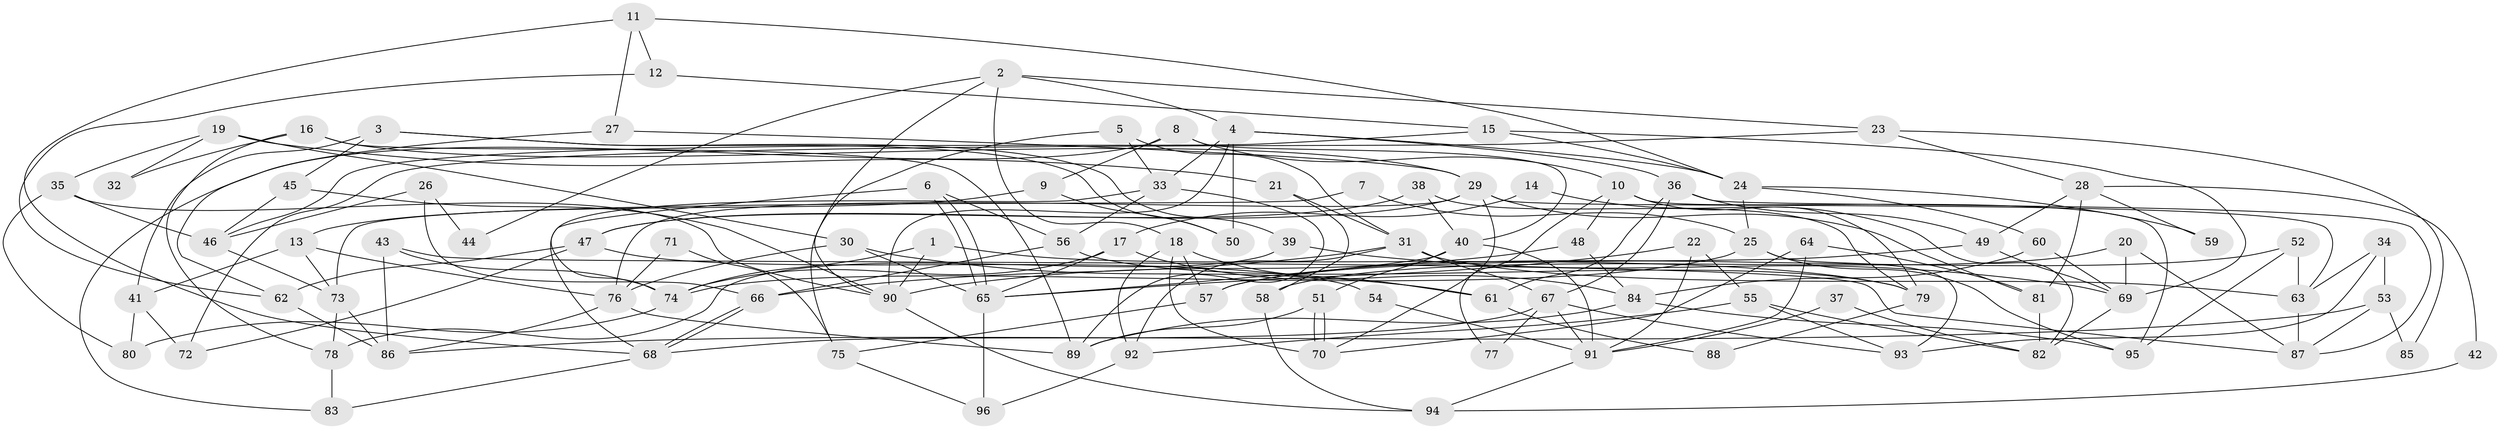 // coarse degree distribution, {3: 0.10714285714285714, 7: 0.17857142857142858, 5: 0.17857142857142858, 8: 0.07142857142857142, 4: 0.19642857142857142, 6: 0.17857142857142858, 2: 0.05357142857142857, 11: 0.017857142857142856, 9: 0.017857142857142856}
// Generated by graph-tools (version 1.1) at 2025/42/03/06/25 10:42:01]
// undirected, 96 vertices, 192 edges
graph export_dot {
graph [start="1"]
  node [color=gray90,style=filled];
  1;
  2;
  3;
  4;
  5;
  6;
  7;
  8;
  9;
  10;
  11;
  12;
  13;
  14;
  15;
  16;
  17;
  18;
  19;
  20;
  21;
  22;
  23;
  24;
  25;
  26;
  27;
  28;
  29;
  30;
  31;
  32;
  33;
  34;
  35;
  36;
  37;
  38;
  39;
  40;
  41;
  42;
  43;
  44;
  45;
  46;
  47;
  48;
  49;
  50;
  51;
  52;
  53;
  54;
  55;
  56;
  57;
  58;
  59;
  60;
  61;
  62;
  63;
  64;
  65;
  66;
  67;
  68;
  69;
  70;
  71;
  72;
  73;
  74;
  75;
  76;
  77;
  78;
  79;
  80;
  81;
  82;
  83;
  84;
  85;
  86;
  87;
  88;
  89;
  90;
  91;
  92;
  93;
  94;
  95;
  96;
  1 -- 74;
  1 -- 79;
  1 -- 90;
  2 -- 90;
  2 -- 4;
  2 -- 18;
  2 -- 23;
  2 -- 44;
  3 -- 41;
  3 -- 50;
  3 -- 39;
  3 -- 45;
  4 -- 90;
  4 -- 24;
  4 -- 33;
  4 -- 36;
  4 -- 50;
  5 -- 33;
  5 -- 31;
  5 -- 75;
  6 -- 65;
  6 -- 65;
  6 -- 74;
  6 -- 56;
  7 -- 73;
  7 -- 25;
  8 -- 83;
  8 -- 40;
  8 -- 9;
  8 -- 10;
  9 -- 13;
  9 -- 50;
  10 -- 95;
  10 -- 48;
  10 -- 77;
  10 -- 79;
  11 -- 24;
  11 -- 68;
  11 -- 12;
  11 -- 27;
  12 -- 62;
  12 -- 15;
  13 -- 73;
  13 -- 76;
  13 -- 41;
  14 -- 82;
  14 -- 17;
  15 -- 69;
  15 -- 24;
  15 -- 46;
  16 -- 89;
  16 -- 29;
  16 -- 32;
  16 -- 78;
  17 -- 65;
  17 -- 84;
  17 -- 74;
  18 -- 70;
  18 -- 57;
  18 -- 61;
  18 -- 92;
  19 -- 35;
  19 -- 30;
  19 -- 21;
  19 -- 32;
  20 -- 58;
  20 -- 87;
  20 -- 69;
  21 -- 31;
  21 -- 58;
  22 -- 91;
  22 -- 65;
  22 -- 55;
  23 -- 28;
  23 -- 72;
  23 -- 85;
  24 -- 60;
  24 -- 25;
  24 -- 59;
  25 -- 93;
  25 -- 74;
  25 -- 95;
  26 -- 46;
  26 -- 66;
  26 -- 44;
  27 -- 29;
  27 -- 62;
  28 -- 49;
  28 -- 81;
  28 -- 42;
  28 -- 59;
  29 -- 47;
  29 -- 76;
  29 -- 63;
  29 -- 70;
  29 -- 81;
  30 -- 61;
  30 -- 65;
  30 -- 76;
  31 -- 63;
  31 -- 66;
  31 -- 67;
  31 -- 92;
  33 -- 68;
  33 -- 56;
  33 -- 89;
  34 -- 63;
  34 -- 53;
  34 -- 93;
  35 -- 80;
  35 -- 90;
  35 -- 46;
  36 -- 67;
  36 -- 49;
  36 -- 61;
  36 -- 87;
  37 -- 82;
  37 -- 91;
  38 -- 79;
  38 -- 40;
  38 -- 47;
  39 -- 69;
  39 -- 78;
  40 -- 51;
  40 -- 91;
  40 -- 65;
  41 -- 72;
  41 -- 80;
  42 -- 94;
  43 -- 86;
  43 -- 74;
  43 -- 87;
  45 -- 46;
  45 -- 90;
  46 -- 73;
  47 -- 62;
  47 -- 54;
  47 -- 72;
  48 -- 90;
  48 -- 84;
  49 -- 57;
  49 -- 69;
  51 -- 89;
  51 -- 70;
  51 -- 70;
  52 -- 63;
  52 -- 57;
  52 -- 95;
  53 -- 87;
  53 -- 86;
  53 -- 85;
  54 -- 91;
  55 -- 92;
  55 -- 82;
  55 -- 93;
  56 -- 66;
  56 -- 79;
  57 -- 75;
  58 -- 94;
  60 -- 84;
  60 -- 69;
  61 -- 88;
  62 -- 86;
  63 -- 87;
  64 -- 81;
  64 -- 70;
  64 -- 91;
  65 -- 96;
  66 -- 68;
  66 -- 68;
  67 -- 93;
  67 -- 68;
  67 -- 77;
  67 -- 91;
  68 -- 83;
  69 -- 82;
  71 -- 75;
  71 -- 76;
  73 -- 78;
  73 -- 86;
  74 -- 80;
  75 -- 96;
  76 -- 89;
  76 -- 86;
  78 -- 83;
  79 -- 88;
  81 -- 82;
  84 -- 95;
  84 -- 89;
  90 -- 94;
  91 -- 94;
  92 -- 96;
}
